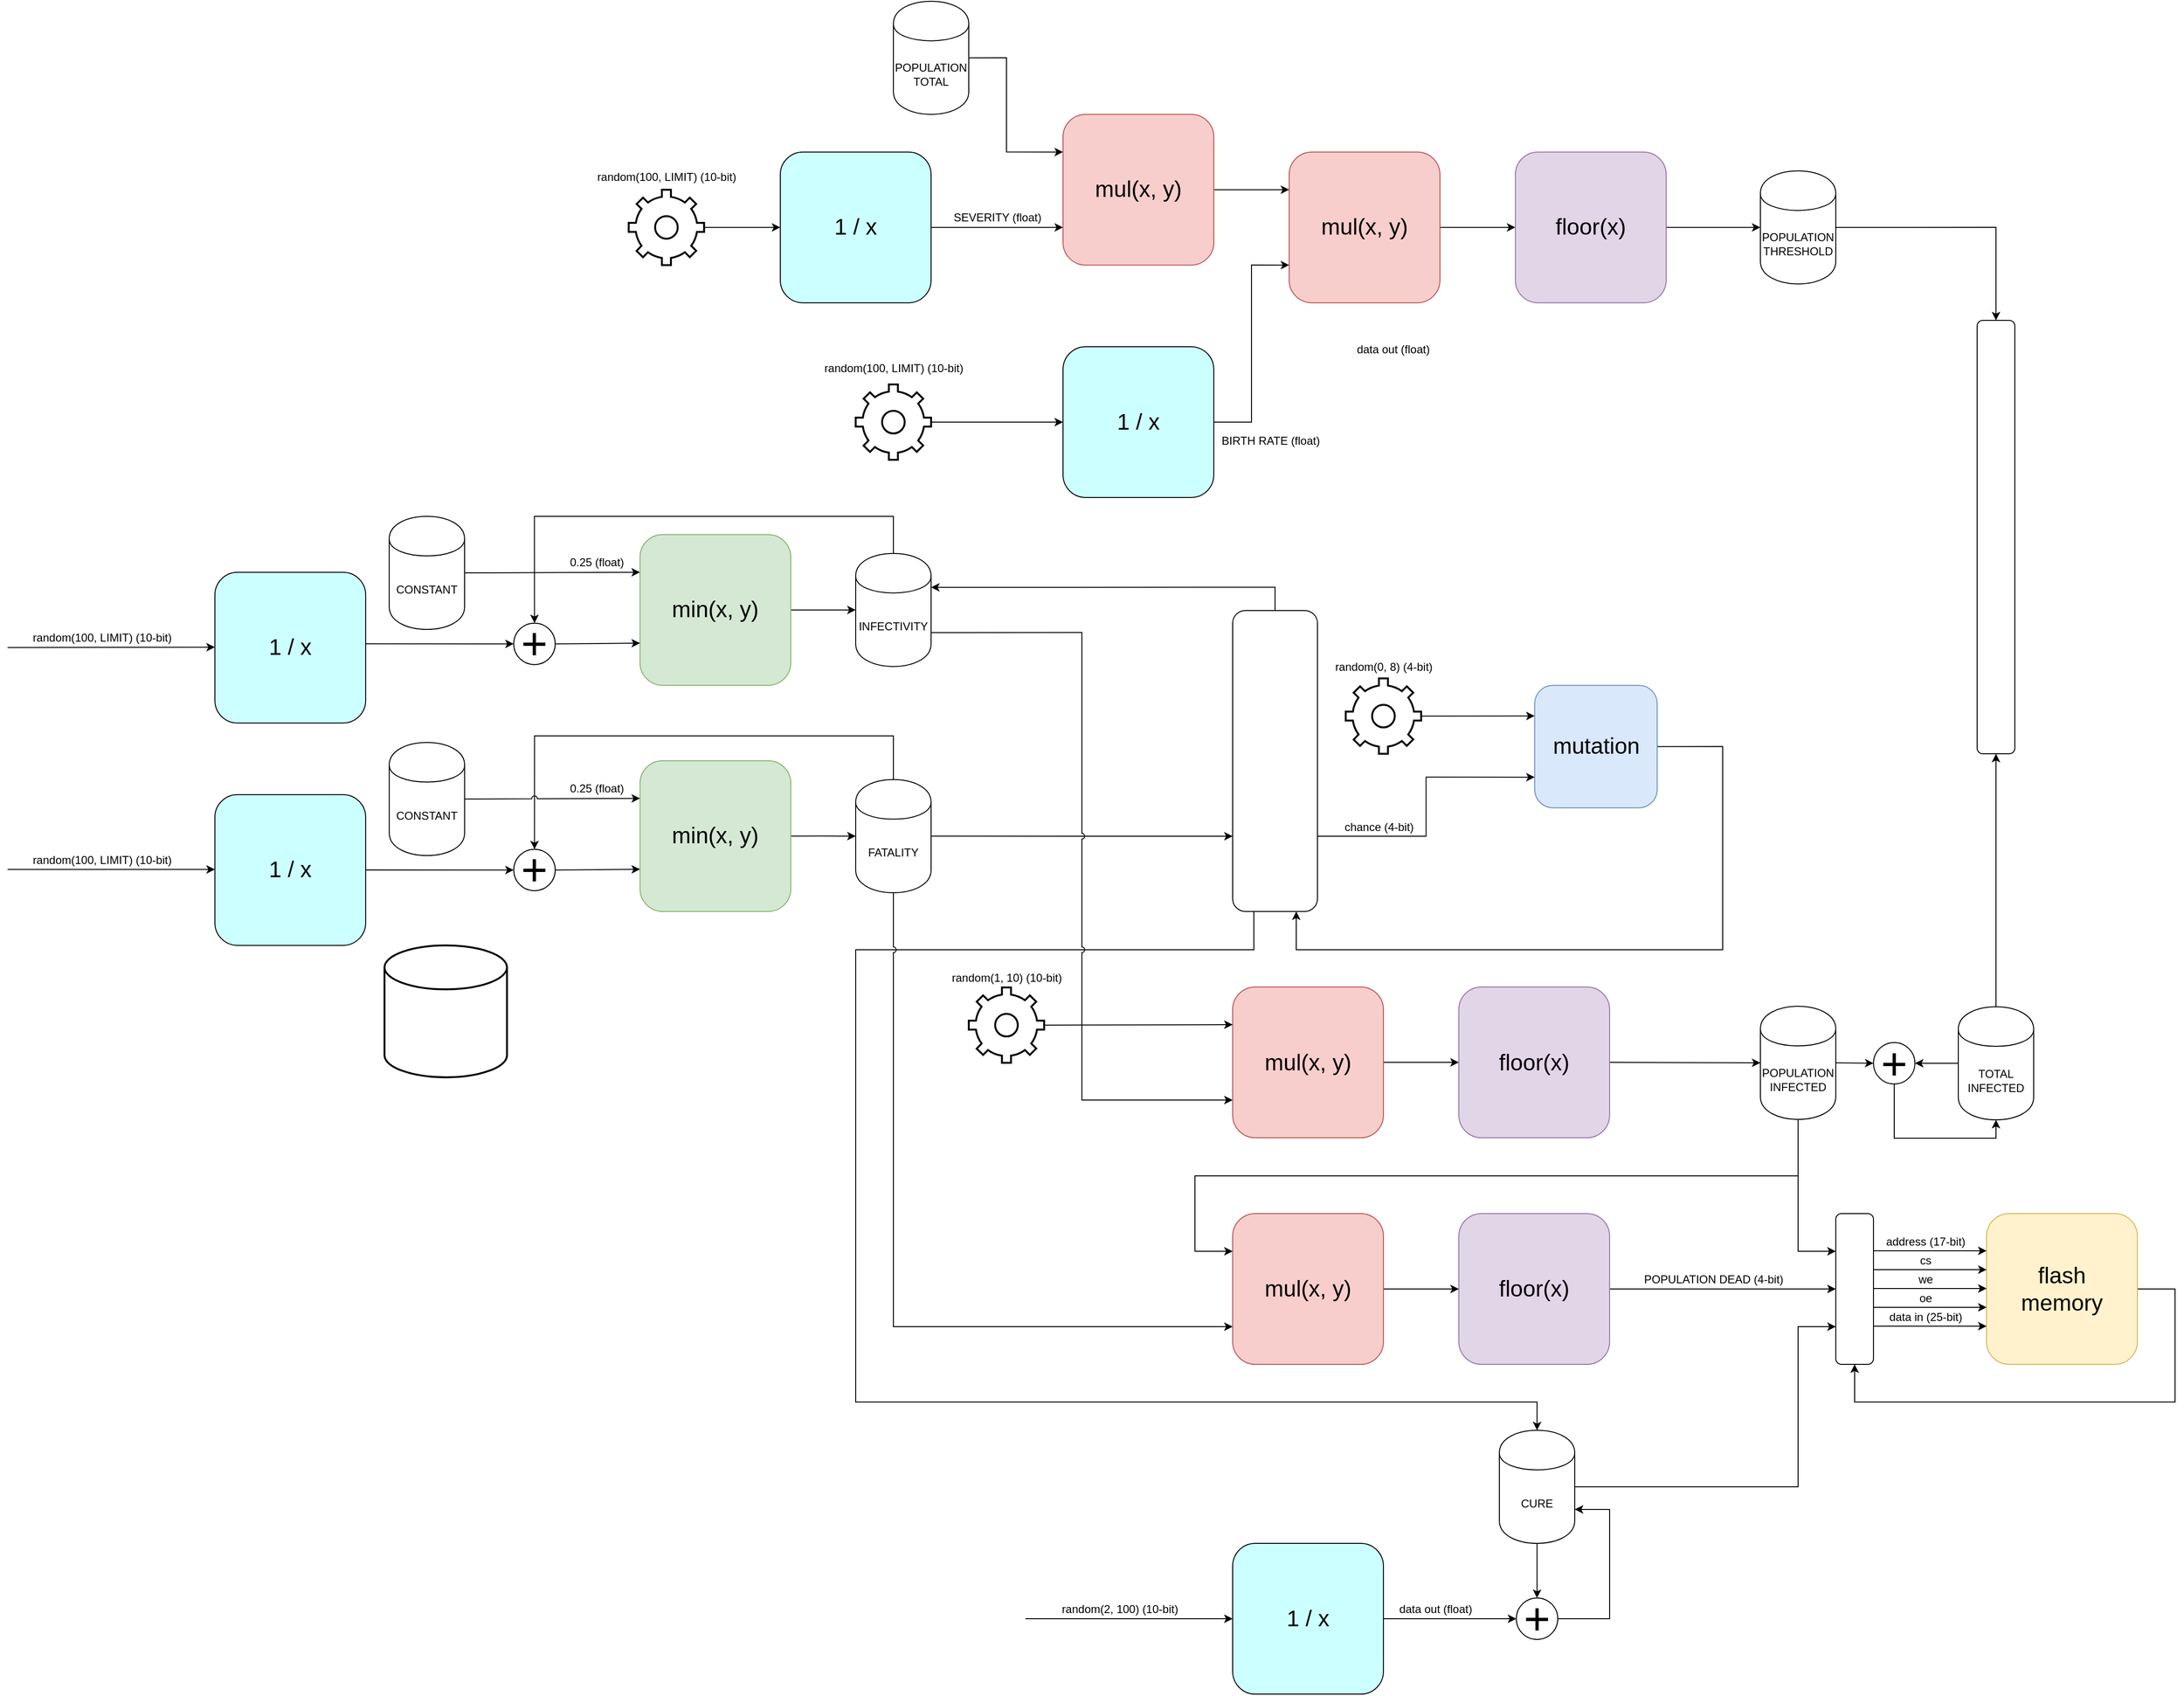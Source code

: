 <mxfile version="12.6.5" type="device"><diagram name="Page-1" id="e56a1550-8fbb-45ad-956c-1786394a9013"><mxGraphModel dx="2370" dy="1575" grid="1" gridSize="10" guides="1" tooltips="1" connect="1" arrows="1" fold="1" page="1" pageScale="1" pageWidth="1100" pageHeight="850" background="#ffffff" math="0" shadow="0"><root><mxCell id="0"/><mxCell id="1" parent="0"/><mxCell id="XnqQiqlEkoQonZ91fanc-149" style="edgeStyle=orthogonalEdgeStyle;rounded=0;jumpStyle=arc;orthogonalLoop=1;jettySize=auto;html=1;exitX=1;exitY=0.5;exitDx=0;exitDy=0;entryX=0;entryY=0.75;entryDx=0;entryDy=0;" edge="1" parent="1" source="XnqQiqlEkoQonZ91fanc-106" target="XnqQiqlEkoQonZ91fanc-95"><mxGeometry relative="1" as="geometry"/></mxCell><mxCell id="XnqQiqlEkoQonZ91fanc-129" value="" style="rounded=1;whiteSpace=wrap;html=1;strokeColor=#000000;" vertex="1" parent="1"><mxGeometry x="2920" y="2000" width="40" height="160" as="geometry"/></mxCell><mxCell id="XnqQiqlEkoQonZ91fanc-95" value="" style="rounded=1;whiteSpace=wrap;html=1;strokeColor=#000000;" vertex="1" parent="1"><mxGeometry x="2280" y="1360" width="90" height="319.33" as="geometry"/></mxCell><mxCell id="Rb0bzob2_ngG_hteBXKm-30" style="edgeStyle=orthogonalEdgeStyle;rounded=0;orthogonalLoop=1;jettySize=auto;html=1;exitX=1;exitY=0.5;exitDx=0;exitDy=0;entryX=0;entryY=0.5;entryDx=0;entryDy=0;" parent="1" source="N9gOWPG3bcZSmTcx3eN3-1" edge="1" target="XnqQiqlEkoQonZ91fanc-129"><mxGeometry relative="1" as="geometry"><mxPoint x="2825" y="2080" as="targetPoint"/></mxGeometry></mxCell><mxCell id="N9gOWPG3bcZSmTcx3eN3-1" value="&lt;font style=&quot;font-size: 24px&quot;&gt;floor(x)&lt;/font&gt;" style="rounded=1;whiteSpace=wrap;html=1;fillColor=#e1d5e7;strokeColor=#9673a6;" parent="1" vertex="1"><mxGeometry x="2520" y="2000" width="160" height="160" as="geometry"/></mxCell><mxCell id="N9gOWPG3bcZSmTcx3eN3-3" value="&lt;font style=&quot;font-size: 24px&quot;&gt;1 / x&lt;/font&gt;" style="rounded=1;whiteSpace=wrap;html=1;fillColor=#CCFFFF;strokeColor=#000000;" parent="1" vertex="1"><mxGeometry x="1800" y="873.33" width="160" height="160" as="geometry"/></mxCell><mxCell id="XnqQiqlEkoQonZ91fanc-93" style="edgeStyle=orthogonalEdgeStyle;rounded=0;jumpStyle=none;orthogonalLoop=1;jettySize=auto;html=1;exitX=1;exitY=0.5;exitDx=0;exitDy=0;entryX=0;entryY=0.5;entryDx=0;entryDy=0;" edge="1" parent="1" source="N9gOWPG3bcZSmTcx3eN3-4" target="XnqQiqlEkoQonZ91fanc-92"><mxGeometry relative="1" as="geometry"/></mxCell><mxCell id="N9gOWPG3bcZSmTcx3eN3-4" value="&lt;font style=&quot;font-size: 24px&quot;&gt;min(x, y)&lt;/font&gt;" style="rounded=1;whiteSpace=wrap;html=1;fillColor=#d5e8d4;strokeColor=#82b366;" parent="1" vertex="1"><mxGeometry x="1651.14" y="1279.33" width="160" height="160" as="geometry"/></mxCell><mxCell id="Rb0bzob2_ngG_hteBXKm-36" style="edgeStyle=orthogonalEdgeStyle;rounded=0;orthogonalLoop=1;jettySize=auto;html=1;exitX=1;exitY=0.5;exitDx=0;exitDy=0;entryX=0;entryY=0.5;entryDx=0;entryDy=0;" parent="1" source="N9gOWPG3bcZSmTcx3eN3-5" edge="1" target="XnqQiqlEkoQonZ91fanc-35"><mxGeometry relative="1" as="geometry"><mxPoint x="2740" y="953.33" as="targetPoint"/></mxGeometry></mxCell><mxCell id="N9gOWPG3bcZSmTcx3eN3-5" value="&lt;font style=&quot;font-size: 24px&quot;&gt;mul(x, y)&lt;/font&gt;" style="rounded=1;whiteSpace=wrap;html=1;fillColor=#f8cecc;strokeColor=#b85450;" parent="1" vertex="1"><mxGeometry x="2340" y="873.33" width="160" height="160" as="geometry"/></mxCell><mxCell id="Rb0bzob2_ngG_hteBXKm-56" style="edgeStyle=orthogonalEdgeStyle;rounded=0;orthogonalLoop=1;jettySize=auto;html=1;exitX=0.5;exitY=0;exitDx=0;exitDy=0;entryX=1;entryY=0.3;entryDx=0;entryDy=0;" parent="1" source="XnqQiqlEkoQonZ91fanc-95" edge="1" target="XnqQiqlEkoQonZ91fanc-92"><mxGeometry relative="1" as="geometry"><mxPoint x="2515" y="1360" as="targetPoint"/></mxGeometry></mxCell><mxCell id="XnqQiqlEkoQonZ91fanc-90" style="edgeStyle=orthogonalEdgeStyle;rounded=0;jumpStyle=none;orthogonalLoop=1;jettySize=auto;html=1;exitX=0.25;exitY=1;exitDx=0;exitDy=0;entryX=0.5;entryY=0;entryDx=0;entryDy=0;" edge="1" parent="1" source="XnqQiqlEkoQonZ91fanc-95" target="XnqQiqlEkoQonZ91fanc-81"><mxGeometry relative="1" as="geometry"><Array as="points"><mxPoint x="2303" y="1720"/><mxPoint x="1880" y="1720"/><mxPoint x="1880" y="2200"/><mxPoint x="2603" y="2200"/></Array></mxGeometry></mxCell><mxCell id="XnqQiqlEkoQonZ91fanc-148" style="edgeStyle=orthogonalEdgeStyle;rounded=0;jumpStyle=arc;orthogonalLoop=1;jettySize=auto;html=1;exitX=1;exitY=0.5;exitDx=0;exitDy=0;entryX=0.75;entryY=1;entryDx=0;entryDy=0;" edge="1" parent="1" source="N9gOWPG3bcZSmTcx3eN3-6" target="XnqQiqlEkoQonZ91fanc-95"><mxGeometry relative="1" as="geometry"><Array as="points"><mxPoint x="2800" y="1504"/><mxPoint x="2800" y="1720"/><mxPoint x="2348" y="1720"/></Array></mxGeometry></mxCell><mxCell id="N9gOWPG3bcZSmTcx3eN3-6" value="&lt;font style=&quot;font-size: 24px&quot;&gt;mutation&lt;/font&gt;" style="rounded=1;whiteSpace=wrap;html=1;fillColor=#dae8fc;strokeColor=#6c8ebf;" parent="1" vertex="1"><mxGeometry x="2600.5" y="1439.33" width="130" height="130" as="geometry"/></mxCell><mxCell id="Rb0bzob2_ngG_hteBXKm-71" style="edgeStyle=orthogonalEdgeStyle;rounded=0;orthogonalLoop=1;jettySize=auto;html=1;exitX=1;exitY=0.5;exitDx=0;exitDy=0;entryX=0.5;entryY=1;entryDx=0;entryDy=0;" parent="1" source="N9gOWPG3bcZSmTcx3eN3-7" edge="1" target="XnqQiqlEkoQonZ91fanc-129"><mxGeometry relative="1" as="geometry"><mxPoint x="3360" y="2080" as="targetPoint"/><Array as="points"><mxPoint x="3280" y="2080"/><mxPoint x="3280" y="2200"/><mxPoint x="2940" y="2200"/></Array></mxGeometry></mxCell><mxCell id="N9gOWPG3bcZSmTcx3eN3-7" value="&lt;font&gt;&lt;font style=&quot;font-size: 24px&quot;&gt;flash&lt;br&gt;memory&lt;/font&gt;&lt;br&gt;&lt;/font&gt;" style="rounded=1;whiteSpace=wrap;html=1;fillColor=#fff2cc;strokeColor=#d6b656;" parent="1" vertex="1"><mxGeometry x="3080" y="2000" width="160" height="160" as="geometry"/></mxCell><mxCell id="Rb0bzob2_ngG_hteBXKm-31" value="POPULATION DEAD (4-bit)" style="text;html=1;align=center;verticalAlign=middle;resizable=0;points=[];autosize=1;" parent="1" vertex="1"><mxGeometry x="2710" y="2059.5" width="160" height="20" as="geometry"/></mxCell><mxCell id="Rb0bzob2_ngG_hteBXKm-53" value="random(0, 8) (4-bit)" style="text;html=1;align=center;verticalAlign=middle;resizable=0;points=[];autosize=1;" parent="1" vertex="1"><mxGeometry x="2380" y="1410" width="120" height="20" as="geometry"/></mxCell><mxCell id="Rb0bzob2_ngG_hteBXKm-55" value="chance (4-bit)" style="text;html=1;align=center;verticalAlign=middle;resizable=0;points=[];autosize=1;" parent="1" vertex="1"><mxGeometry x="2390" y="1580" width="90" height="20" as="geometry"/></mxCell><mxCell id="Rb0bzob2_ngG_hteBXKm-58" value="" style="endArrow=classic;html=1;entryX=0;entryY=0.5;entryDx=0;entryDy=0;" parent="1" edge="1"><mxGeometry width="50" height="50" relative="1" as="geometry"><mxPoint x="2960" y="2039.5" as="sourcePoint"/><mxPoint x="3080" y="2039.5" as="targetPoint"/></mxGeometry></mxCell><mxCell id="Rb0bzob2_ngG_hteBXKm-59" value="address (17-bit)" style="text;html=1;align=center;verticalAlign=middle;resizable=0;points=[];autosize=1;" parent="1" vertex="1"><mxGeometry x="2965" y="2019.5" width="100" height="20" as="geometry"/></mxCell><mxCell id="Rb0bzob2_ngG_hteBXKm-60" value="" style="endArrow=classic;html=1;entryX=0;entryY=0.5;entryDx=0;entryDy=0;" parent="1" edge="1"><mxGeometry width="50" height="50" relative="1" as="geometry"><mxPoint x="2960" y="2059.5" as="sourcePoint"/><mxPoint x="3080" y="2059.5" as="targetPoint"/></mxGeometry></mxCell><mxCell id="Rb0bzob2_ngG_hteBXKm-61" value="cs" style="text;html=1;align=center;verticalAlign=middle;resizable=0;points=[];autosize=1;" parent="1" vertex="1"><mxGeometry x="3000" y="2039.5" width="30" height="20" as="geometry"/></mxCell><mxCell id="Rb0bzob2_ngG_hteBXKm-62" value="" style="endArrow=classic;html=1;entryX=0;entryY=0.5;entryDx=0;entryDy=0;" parent="1" edge="1"><mxGeometry width="50" height="50" relative="1" as="geometry"><mxPoint x="2960" y="2079.5" as="sourcePoint"/><mxPoint x="3080" y="2079.5" as="targetPoint"/></mxGeometry></mxCell><mxCell id="Rb0bzob2_ngG_hteBXKm-63" value="we" style="text;html=1;align=center;verticalAlign=middle;resizable=0;points=[];autosize=1;" parent="1" vertex="1"><mxGeometry x="3000" y="2059.5" width="30" height="20" as="geometry"/></mxCell><mxCell id="Rb0bzob2_ngG_hteBXKm-64" value="" style="endArrow=classic;html=1;entryX=0;entryY=0.5;entryDx=0;entryDy=0;" parent="1" edge="1"><mxGeometry width="50" height="50" relative="1" as="geometry"><mxPoint x="2960" y="2099.5" as="sourcePoint"/><mxPoint x="3080" y="2099.5" as="targetPoint"/></mxGeometry></mxCell><mxCell id="Rb0bzob2_ngG_hteBXKm-65" value="oe" style="text;html=1;align=center;verticalAlign=middle;resizable=0;points=[];autosize=1;" parent="1" vertex="1"><mxGeometry x="3000" y="2079.5" width="30" height="20" as="geometry"/></mxCell><mxCell id="Rb0bzob2_ngG_hteBXKm-66" value="" style="endArrow=classic;html=1;entryX=0;entryY=0.5;entryDx=0;entryDy=0;" parent="1" edge="1"><mxGeometry width="50" height="50" relative="1" as="geometry"><mxPoint x="2960" y="2119.5" as="sourcePoint"/><mxPoint x="3080" y="2119.5" as="targetPoint"/></mxGeometry></mxCell><mxCell id="Rb0bzob2_ngG_hteBXKm-67" value="data in (25-bit)" style="text;html=1;align=center;verticalAlign=middle;resizable=0;points=[];autosize=1;" parent="1" vertex="1"><mxGeometry x="2970" y="2099.5" width="90" height="20" as="geometry"/></mxCell><mxCell id="VFfc0bLq0n9c3t2Q1W8Z-209" style="edgeStyle=orthogonalEdgeStyle;rounded=0;orthogonalLoop=1;jettySize=auto;html=1;exitX=1;exitY=0.5;exitDx=0;exitDy=0;entryX=0;entryY=0.75;entryDx=0;entryDy=0;" parent="1" source="VFfc0bLq0n9c3t2Q1W8Z-210" edge="1" target="N9gOWPG3bcZSmTcx3eN3-5"><mxGeometry relative="1" as="geometry"><mxPoint x="2000.0" y="1160" as="targetPoint"/><Array as="points"><mxPoint x="2300" y="1160.33"/><mxPoint x="2300" y="993.33"/></Array></mxGeometry></mxCell><mxCell id="VFfc0bLq0n9c3t2Q1W8Z-210" value="&lt;font style=&quot;font-size: 24px&quot;&gt;1 / x&lt;/font&gt;" style="rounded=1;whiteSpace=wrap;html=1;fillColor=#CCFFFF;strokeColor=#000000;" parent="1" vertex="1"><mxGeometry x="2100" y="1080" width="160" height="160" as="geometry"/></mxCell><mxCell id="XnqQiqlEkoQonZ91fanc-61" style="edgeStyle=orthogonalEdgeStyle;rounded=0;jumpStyle=arc;orthogonalLoop=1;jettySize=auto;html=1;exitX=1;exitY=0.5;exitDx=0;exitDy=0;entryX=0;entryY=0.5;entryDx=0;entryDy=0;" edge="1" parent="1" source="VFfc0bLq0n9c3t2Q1W8Z-215" target="XnqQiqlEkoQonZ91fanc-60"><mxGeometry relative="1" as="geometry"><Array as="points"><mxPoint x="1260" y="1395"/></Array></mxGeometry></mxCell><mxCell id="VFfc0bLq0n9c3t2Q1W8Z-215" value="&lt;font style=&quot;font-size: 24px&quot;&gt;1 / x&lt;/font&gt;" style="rounded=1;whiteSpace=wrap;html=1;fillColor=#CCFFFF;strokeColor=#000000;" parent="1" vertex="1"><mxGeometry x="1200.03" y="1319.43" width="160" height="160" as="geometry"/></mxCell><mxCell id="VFfc0bLq0n9c3t2Q1W8Z-224" style="edgeStyle=orthogonalEdgeStyle;rounded=0;orthogonalLoop=1;jettySize=auto;html=1;exitX=1;exitY=0.5;exitDx=0;exitDy=0;entryX=0;entryY=0.5;entryDx=0;entryDy=0;" parent="1" source="VFfc0bLq0n9c3t2Q1W8Z-225" edge="1" target="XnqQiqlEkoQonZ91fanc-82"><mxGeometry relative="1" as="geometry"><mxPoint x="2560.0" y="2430" as="targetPoint"/></mxGeometry></mxCell><mxCell id="VFfc0bLq0n9c3t2Q1W8Z-225" value="&lt;font style=&quot;font-size: 24px&quot;&gt;1 / x&lt;/font&gt;" style="rounded=1;whiteSpace=wrap;html=1;fillColor=#CCFFFF;strokeColor=#000000;" parent="1" vertex="1"><mxGeometry x="2280" y="2350" width="160" height="160" as="geometry"/></mxCell><mxCell id="VFfc0bLq0n9c3t2Q1W8Z-228" value="data out (float)" style="text;html=1;align=center;verticalAlign=middle;resizable=0;points=[];autosize=1;" parent="1" vertex="1"><mxGeometry x="2450" y="2410" width="90" height="20" as="geometry"/></mxCell><mxCell id="XnqQiqlEkoQonZ91fanc-2" value="SEVERITY (float)" style="text;html=1;align=center;verticalAlign=middle;resizable=0;points=[];autosize=1;" vertex="1" parent="1"><mxGeometry x="1975" y="933.33" width="110" height="20" as="geometry"/></mxCell><mxCell id="XnqQiqlEkoQonZ91fanc-5" value="BIRTH RATE (float)" style="text;html=1;align=center;verticalAlign=middle;resizable=0;points=[];autosize=1;" vertex="1" parent="1"><mxGeometry x="2260" y="1170" width="120" height="20" as="geometry"/></mxCell><mxCell id="XnqQiqlEkoQonZ91fanc-12" style="edgeStyle=orthogonalEdgeStyle;rounded=0;orthogonalLoop=1;jettySize=auto;html=1;entryX=0;entryY=0.5;entryDx=0;entryDy=0;" edge="1" parent="1" target="VFfc0bLq0n9c3t2Q1W8Z-210"><mxGeometry relative="1" as="geometry"><mxPoint x="2035" y="1160" as="targetPoint"/><mxPoint x="1960" y="1160" as="sourcePoint"/><Array as="points"><mxPoint x="2035" y="1160"/></Array></mxGeometry></mxCell><mxCell id="XnqQiqlEkoQonZ91fanc-19" value="random(100, LIMIT) (10-bit)" style="text;html=1;align=center;verticalAlign=middle;resizable=0;points=[];autosize=1;" vertex="1" parent="1"><mxGeometry x="1840" y="1093.33" width="160" height="20" as="geometry"/></mxCell><mxCell id="XnqQiqlEkoQonZ91fanc-20" style="edgeStyle=orthogonalEdgeStyle;rounded=0;orthogonalLoop=1;jettySize=auto;html=1;" edge="1" parent="1"><mxGeometry relative="1" as="geometry"><mxPoint x="1200" y="1398.86" as="targetPoint"/><mxPoint x="980" y="1399.19" as="sourcePoint"/><Array as="points"><mxPoint x="1200" y="1399.19"/></Array></mxGeometry></mxCell><mxCell id="XnqQiqlEkoQonZ91fanc-21" value="random(100, LIMIT) (10-bit)" style="text;html=1;align=center;verticalAlign=middle;resizable=0;points=[];autosize=1;" vertex="1" parent="1"><mxGeometry x="1000" y="1378.86" width="160" height="20" as="geometry"/></mxCell><mxCell id="XnqQiqlEkoQonZ91fanc-32" style="edgeStyle=orthogonalEdgeStyle;rounded=0;orthogonalLoop=1;jettySize=auto;html=1;exitX=1;exitY=0.5;exitDx=0;exitDy=0;entryX=0;entryY=0.25;entryDx=0;entryDy=0;" edge="1" parent="1" source="XnqQiqlEkoQonZ91fanc-24" target="XnqQiqlEkoQonZ91fanc-26"><mxGeometry relative="1" as="geometry"><Array as="points"><mxPoint x="2040" y="773"/><mxPoint x="2040" y="873"/></Array></mxGeometry></mxCell><mxCell id="XnqQiqlEkoQonZ91fanc-24" value="&lt;span style=&quot;white-space: nowrap&quot;&gt;POPULATION&lt;br&gt;TOTAL&lt;/span&gt;" style="shape=cylinder;whiteSpace=wrap;html=1;boundedLbl=1;backgroundOutline=1;" vertex="1" parent="1"><mxGeometry x="1920" y="713.33" width="80" height="120" as="geometry"/></mxCell><mxCell id="XnqQiqlEkoQonZ91fanc-33" style="edgeStyle=orthogonalEdgeStyle;rounded=0;orthogonalLoop=1;jettySize=auto;html=1;exitX=1;exitY=0.5;exitDx=0;exitDy=0;entryX=0;entryY=0.25;entryDx=0;entryDy=0;" edge="1" parent="1" source="XnqQiqlEkoQonZ91fanc-26" target="N9gOWPG3bcZSmTcx3eN3-5"><mxGeometry relative="1" as="geometry"/></mxCell><mxCell id="XnqQiqlEkoQonZ91fanc-26" value="&lt;font style=&quot;font-size: 24px&quot;&gt;mul(x, y)&lt;/font&gt;" style="rounded=1;whiteSpace=wrap;html=1;fillColor=#f8cecc;strokeColor=#b85450;" vertex="1" parent="1"><mxGeometry x="2100" y="833.33" width="160" height="160" as="geometry"/></mxCell><mxCell id="XnqQiqlEkoQonZ91fanc-29" value="" style="endArrow=classic;html=1;entryX=0;entryY=0.75;entryDx=0;entryDy=0;exitX=1;exitY=0.5;exitDx=0;exitDy=0;" edge="1" parent="1" source="N9gOWPG3bcZSmTcx3eN3-3" target="XnqQiqlEkoQonZ91fanc-26"><mxGeometry width="50" height="50" relative="1" as="geometry"><mxPoint x="2015" y="953.33" as="sourcePoint"/><mxPoint x="2135" y="953.33" as="targetPoint"/></mxGeometry></mxCell><mxCell id="XnqQiqlEkoQonZ91fanc-31" value="data out (float)" style="text;html=1;align=center;verticalAlign=middle;resizable=0;points=[];autosize=1;" vertex="1" parent="1"><mxGeometry x="2405" y="1073.33" width="90" height="20" as="geometry"/></mxCell><mxCell id="XnqQiqlEkoQonZ91fanc-34" style="edgeStyle=orthogonalEdgeStyle;rounded=0;orthogonalLoop=1;jettySize=auto;html=1;exitX=1;exitY=0.5;exitDx=0;exitDy=0;entryX=0;entryY=0.5;entryDx=0;entryDy=0;" edge="1" parent="1" source="XnqQiqlEkoQonZ91fanc-35" target="XnqQiqlEkoQonZ91fanc-158"><mxGeometry relative="1" as="geometry"><mxPoint x="3150" y="953.33" as="targetPoint"/></mxGeometry></mxCell><mxCell id="XnqQiqlEkoQonZ91fanc-35" value="&lt;font style=&quot;font-size: 24px&quot;&gt;floor(x)&lt;/font&gt;" style="rounded=1;whiteSpace=wrap;html=1;fillColor=#e1d5e7;strokeColor=#9673a6;" vertex="1" parent="1"><mxGeometry x="2580" y="873.33" width="160" height="160" as="geometry"/></mxCell><mxCell id="XnqQiqlEkoQonZ91fanc-49" value="0.25 (float)" style="text;html=1;align=center;verticalAlign=middle;resizable=0;points=[];autosize=1;" vertex="1" parent="1"><mxGeometry x="1570" y="1299.43" width="70" height="20" as="geometry"/></mxCell><mxCell id="XnqQiqlEkoQonZ91fanc-51" style="edgeStyle=orthogonalEdgeStyle;rounded=0;jumpStyle=arc;orthogonalLoop=1;jettySize=auto;html=1;exitX=1;exitY=0.5;exitDx=0;exitDy=0;entryX=0;entryY=0.25;entryDx=0;entryDy=0;" edge="1" parent="1" source="XnqQiqlEkoQonZ91fanc-50" target="N9gOWPG3bcZSmTcx3eN3-4"><mxGeometry relative="1" as="geometry"/></mxCell><mxCell id="XnqQiqlEkoQonZ91fanc-50" value="CONSTANT" style="shape=cylinder;whiteSpace=wrap;html=1;boundedLbl=1;backgroundOutline=1;" vertex="1" parent="1"><mxGeometry x="1385" y="1260" width="80" height="120" as="geometry"/></mxCell><mxCell id="XnqQiqlEkoQonZ91fanc-63" style="edgeStyle=orthogonalEdgeStyle;rounded=0;jumpStyle=arc;orthogonalLoop=1;jettySize=auto;html=1;exitX=1;exitY=0.5;exitDx=0;exitDy=0;entryX=0;entryY=0.72;entryDx=0;entryDy=0;entryPerimeter=0;" edge="1" parent="1" source="XnqQiqlEkoQonZ91fanc-60" target="N9gOWPG3bcZSmTcx3eN3-4"><mxGeometry relative="1" as="geometry"/></mxCell><mxCell id="XnqQiqlEkoQonZ91fanc-60" value="&lt;font style=&quot;font-size: 48px&quot;&gt;+&lt;/font&gt;" style="ellipse;whiteSpace=wrap;html=1;aspect=fixed;strokeColor=#000000;" vertex="1" parent="1"><mxGeometry x="1517.14" y="1373.33" width="44" height="44" as="geometry"/></mxCell><mxCell id="XnqQiqlEkoQonZ91fanc-64" style="edgeStyle=orthogonalEdgeStyle;rounded=0;orthogonalLoop=1;jettySize=auto;html=1;exitX=0.5;exitY=0;exitDx=0;exitDy=0;entryX=0.5;entryY=0;entryDx=0;entryDy=0;" edge="1" parent="1" source="XnqQiqlEkoQonZ91fanc-106" target="XnqQiqlEkoQonZ91fanc-76"><mxGeometry relative="1" as="geometry"><mxPoint x="1590.03" y="1622.21" as="targetPoint"/><Array as="points"><mxPoint x="1920" y="1493"/><mxPoint x="1539" y="1493"/></Array></mxGeometry></mxCell><mxCell id="XnqQiqlEkoQonZ91fanc-89" style="edgeStyle=orthogonalEdgeStyle;rounded=0;jumpStyle=none;orthogonalLoop=1;jettySize=auto;html=1;exitX=1;exitY=0.5;exitDx=0;exitDy=0;entryX=0;entryY=0.5;entryDx=0;entryDy=0;" edge="1" parent="1" source="XnqQiqlEkoQonZ91fanc-65" target="XnqQiqlEkoQonZ91fanc-106"><mxGeometry relative="1" as="geometry"/></mxCell><mxCell id="XnqQiqlEkoQonZ91fanc-65" value="&lt;font style=&quot;font-size: 24px&quot;&gt;min(x, y)&lt;/font&gt;" style="rounded=1;whiteSpace=wrap;html=1;fillColor=#d5e8d4;strokeColor=#82b366;" vertex="1" parent="1"><mxGeometry x="1651.17" y="1519.33" width="160" height="160" as="geometry"/></mxCell><mxCell id="XnqQiqlEkoQonZ91fanc-67" style="edgeStyle=orthogonalEdgeStyle;rounded=0;jumpStyle=arc;orthogonalLoop=1;jettySize=auto;html=1;exitX=1;exitY=0.5;exitDx=0;exitDy=0;entryX=0;entryY=0.5;entryDx=0;entryDy=0;" edge="1" parent="1" source="XnqQiqlEkoQonZ91fanc-68" target="XnqQiqlEkoQonZ91fanc-76"><mxGeometry relative="1" as="geometry"><Array as="points"><mxPoint x="1260" y="1635"/></Array></mxGeometry></mxCell><mxCell id="XnqQiqlEkoQonZ91fanc-68" value="&lt;font style=&quot;font-size: 24px&quot;&gt;1 / x&lt;/font&gt;" style="rounded=1;whiteSpace=wrap;html=1;fillColor=#CCFFFF;strokeColor=#000000;" vertex="1" parent="1"><mxGeometry x="1200.03" y="1555.33" width="160" height="160" as="geometry"/></mxCell><mxCell id="XnqQiqlEkoQonZ91fanc-70" style="edgeStyle=orthogonalEdgeStyle;rounded=0;orthogonalLoop=1;jettySize=auto;html=1;" edge="1" parent="1"><mxGeometry relative="1" as="geometry"><mxPoint x="1200.0" y="1634.76" as="targetPoint"/><mxPoint x="980.0" y="1634.76" as="sourcePoint"/><Array as="points"><mxPoint x="1200" y="1635.09"/></Array></mxGeometry></mxCell><mxCell id="XnqQiqlEkoQonZ91fanc-71" value="random(100, LIMIT) (10-bit)" style="text;html=1;align=center;verticalAlign=middle;resizable=0;points=[];autosize=1;" vertex="1" parent="1"><mxGeometry x="1000" y="1614.76" width="160" height="20" as="geometry"/></mxCell><mxCell id="XnqQiqlEkoQonZ91fanc-72" value="0.25 (float)" style="text;html=1;align=center;verticalAlign=middle;resizable=0;points=[];autosize=1;" vertex="1" parent="1"><mxGeometry x="1570.03" y="1539.43" width="70" height="20" as="geometry"/></mxCell><mxCell id="XnqQiqlEkoQonZ91fanc-73" style="edgeStyle=orthogonalEdgeStyle;rounded=0;jumpStyle=arc;orthogonalLoop=1;jettySize=auto;html=1;exitX=1;exitY=0.5;exitDx=0;exitDy=0;entryX=0;entryY=0.25;entryDx=0;entryDy=0;" edge="1" parent="1" source="XnqQiqlEkoQonZ91fanc-74" target="XnqQiqlEkoQonZ91fanc-65"><mxGeometry relative="1" as="geometry"/></mxCell><mxCell id="XnqQiqlEkoQonZ91fanc-74" value="CONSTANT" style="shape=cylinder;whiteSpace=wrap;html=1;boundedLbl=1;backgroundOutline=1;" vertex="1" parent="1"><mxGeometry x="1385.03" y="1500" width="80" height="120" as="geometry"/></mxCell><mxCell id="XnqQiqlEkoQonZ91fanc-75" style="edgeStyle=orthogonalEdgeStyle;rounded=0;jumpStyle=arc;orthogonalLoop=1;jettySize=auto;html=1;exitX=1;exitY=0.5;exitDx=0;exitDy=0;entryX=0;entryY=0.72;entryDx=0;entryDy=0;entryPerimeter=0;" edge="1" parent="1" source="XnqQiqlEkoQonZ91fanc-76" target="XnqQiqlEkoQonZ91fanc-65"><mxGeometry relative="1" as="geometry"/></mxCell><mxCell id="XnqQiqlEkoQonZ91fanc-76" value="&lt;font style=&quot;font-size: 48px&quot;&gt;+&lt;/font&gt;" style="ellipse;whiteSpace=wrap;html=1;aspect=fixed;strokeColor=#000000;" vertex="1" parent="1"><mxGeometry x="1517.17" y="1613.33" width="44" height="44" as="geometry"/></mxCell><mxCell id="XnqQiqlEkoQonZ91fanc-79" style="edgeStyle=orthogonalEdgeStyle;rounded=0;orthogonalLoop=1;jettySize=auto;html=1;" edge="1" parent="1"><mxGeometry relative="1" as="geometry"><mxPoint x="2280" y="2430" as="targetPoint"/><mxPoint x="2060" y="2430" as="sourcePoint"/><Array as="points"><mxPoint x="2280" y="2430.33"/></Array></mxGeometry></mxCell><mxCell id="XnqQiqlEkoQonZ91fanc-80" value="random(2, 100) (10-bit)" style="text;html=1;align=center;verticalAlign=middle;resizable=0;points=[];autosize=1;" vertex="1" parent="1"><mxGeometry x="2090" y="2410" width="140" height="20" as="geometry"/></mxCell><mxCell id="XnqQiqlEkoQonZ91fanc-86" style="edgeStyle=orthogonalEdgeStyle;rounded=0;jumpStyle=arc;orthogonalLoop=1;jettySize=auto;html=1;exitX=0.5;exitY=1;exitDx=0;exitDy=0;entryX=0.5;entryY=0;entryDx=0;entryDy=0;" edge="1" parent="1" source="XnqQiqlEkoQonZ91fanc-81" target="XnqQiqlEkoQonZ91fanc-82"><mxGeometry relative="1" as="geometry"/></mxCell><mxCell id="XnqQiqlEkoQonZ91fanc-144" style="edgeStyle=orthogonalEdgeStyle;rounded=0;jumpStyle=arc;orthogonalLoop=1;jettySize=auto;html=1;exitX=1;exitY=0.5;exitDx=0;exitDy=0;entryX=0;entryY=0.75;entryDx=0;entryDy=0;" edge="1" parent="1" source="XnqQiqlEkoQonZ91fanc-81" target="XnqQiqlEkoQonZ91fanc-129"><mxGeometry relative="1" as="geometry"><Array as="points"><mxPoint x="2880" y="2290"/><mxPoint x="2880" y="2120"/></Array></mxGeometry></mxCell><mxCell id="XnqQiqlEkoQonZ91fanc-81" value="CURE" style="shape=cylinder;whiteSpace=wrap;html=1;boundedLbl=1;backgroundOutline=1;" vertex="1" parent="1"><mxGeometry x="2563" y="2230" width="80" height="120" as="geometry"/></mxCell><mxCell id="XnqQiqlEkoQonZ91fanc-87" style="edgeStyle=orthogonalEdgeStyle;rounded=0;jumpStyle=arc;orthogonalLoop=1;jettySize=auto;html=1;exitX=1;exitY=0.5;exitDx=0;exitDy=0;entryX=1;entryY=0.7;entryDx=0;entryDy=0;" edge="1" parent="1" source="XnqQiqlEkoQonZ91fanc-82" target="XnqQiqlEkoQonZ91fanc-81"><mxGeometry relative="1" as="geometry"><Array as="points"><mxPoint x="2680" y="2430"/><mxPoint x="2680" y="2314"/></Array></mxGeometry></mxCell><mxCell id="XnqQiqlEkoQonZ91fanc-82" value="&lt;font style=&quot;font-size: 48px&quot;&gt;+&lt;/font&gt;" style="ellipse;whiteSpace=wrap;html=1;aspect=fixed;strokeColor=#000000;" vertex="1" parent="1"><mxGeometry x="2581" y="2408" width="44" height="44" as="geometry"/></mxCell><mxCell id="XnqQiqlEkoQonZ91fanc-94" style="edgeStyle=orthogonalEdgeStyle;rounded=0;jumpStyle=none;orthogonalLoop=1;jettySize=auto;html=1;exitX=0.5;exitY=0;exitDx=0;exitDy=0;entryX=0.5;entryY=0;entryDx=0;entryDy=0;" edge="1" parent="1" source="XnqQiqlEkoQonZ91fanc-92" target="XnqQiqlEkoQonZ91fanc-60"><mxGeometry relative="1" as="geometry"><Array as="points"><mxPoint x="1920" y="1260"/><mxPoint x="1539" y="1260"/></Array></mxGeometry></mxCell><mxCell id="XnqQiqlEkoQonZ91fanc-119" style="edgeStyle=orthogonalEdgeStyle;rounded=0;jumpStyle=arc;orthogonalLoop=1;jettySize=auto;html=1;exitX=1;exitY=0.7;exitDx=0;exitDy=0;entryX=0;entryY=0.75;entryDx=0;entryDy=0;" edge="1" parent="1" source="XnqQiqlEkoQonZ91fanc-92" target="XnqQiqlEkoQonZ91fanc-124"><mxGeometry relative="1" as="geometry"/></mxCell><mxCell id="XnqQiqlEkoQonZ91fanc-92" value="INFECTIVITY" style="shape=cylinder;whiteSpace=wrap;html=1;boundedLbl=1;backgroundOutline=1;" vertex="1" parent="1"><mxGeometry x="1880" y="1299.33" width="80" height="120" as="geometry"/></mxCell><mxCell id="XnqQiqlEkoQonZ91fanc-96" style="edgeStyle=orthogonalEdgeStyle;rounded=0;jumpStyle=none;orthogonalLoop=1;jettySize=auto;html=1;exitX=1;exitY=0.75;exitDx=0;exitDy=0;entryX=0;entryY=0.75;entryDx=0;entryDy=0;" edge="1" parent="1" source="XnqQiqlEkoQonZ91fanc-95" target="N9gOWPG3bcZSmTcx3eN3-6"><mxGeometry relative="1" as="geometry"/></mxCell><mxCell id="XnqQiqlEkoQonZ91fanc-118" style="edgeStyle=orthogonalEdgeStyle;rounded=0;jumpStyle=none;orthogonalLoop=1;jettySize=auto;html=1;exitX=1;exitY=0.5;exitDx=0;exitDy=0;entryX=0;entryY=0.5;entryDx=0;entryDy=0;" edge="1" parent="1" source="XnqQiqlEkoQonZ91fanc-99" target="N9gOWPG3bcZSmTcx3eN3-1"><mxGeometry relative="1" as="geometry"/></mxCell><mxCell id="XnqQiqlEkoQonZ91fanc-99" value="&lt;font style=&quot;font-size: 24px&quot;&gt;mul(x, y)&lt;/font&gt;" style="rounded=1;whiteSpace=wrap;html=1;fillColor=#f8cecc;strokeColor=#b85450;" vertex="1" parent="1"><mxGeometry x="2280" y="2000.0" width="160" height="160" as="geometry"/></mxCell><mxCell id="XnqQiqlEkoQonZ91fanc-128" style="edgeStyle=orthogonalEdgeStyle;rounded=0;jumpStyle=arc;orthogonalLoop=1;jettySize=auto;html=1;exitX=0.5;exitY=1;exitDx=0;exitDy=0;entryX=0;entryY=0.75;entryDx=0;entryDy=0;" edge="1" parent="1" source="XnqQiqlEkoQonZ91fanc-106" target="XnqQiqlEkoQonZ91fanc-99"><mxGeometry relative="1" as="geometry"/></mxCell><mxCell id="XnqQiqlEkoQonZ91fanc-106" value="FATALITY" style="shape=cylinder;whiteSpace=wrap;html=1;boundedLbl=1;backgroundOutline=1;" vertex="1" parent="1"><mxGeometry x="1880" y="1539.43" width="80" height="120" as="geometry"/></mxCell><mxCell id="XnqQiqlEkoQonZ91fanc-130" style="edgeStyle=orthogonalEdgeStyle;rounded=0;jumpStyle=arc;orthogonalLoop=1;jettySize=auto;html=1;exitX=1;exitY=0.5;exitDx=0;exitDy=0;entryX=0;entryY=0.5;entryDx=0;entryDy=0;" edge="1" parent="1" source="XnqQiqlEkoQonZ91fanc-121" target="XnqQiqlEkoQonZ91fanc-131"><mxGeometry relative="1" as="geometry"/></mxCell><mxCell id="XnqQiqlEkoQonZ91fanc-121" value="&lt;font style=&quot;font-size: 24px&quot;&gt;floor(x)&lt;/font&gt;" style="rounded=1;whiteSpace=wrap;html=1;fillColor=#e1d5e7;strokeColor=#9673a6;" vertex="1" parent="1"><mxGeometry x="2520" y="1759.5" width="160" height="160" as="geometry"/></mxCell><mxCell id="XnqQiqlEkoQonZ91fanc-123" style="edgeStyle=orthogonalEdgeStyle;rounded=0;jumpStyle=none;orthogonalLoop=1;jettySize=auto;html=1;exitX=1;exitY=0.5;exitDx=0;exitDy=0;entryX=0;entryY=0.5;entryDx=0;entryDy=0;" edge="1" parent="1" source="XnqQiqlEkoQonZ91fanc-124" target="XnqQiqlEkoQonZ91fanc-121"><mxGeometry relative="1" as="geometry"/></mxCell><mxCell id="XnqQiqlEkoQonZ91fanc-124" value="&lt;font style=&quot;font-size: 24px&quot;&gt;mul(x, y)&lt;/font&gt;" style="rounded=1;whiteSpace=wrap;html=1;fillColor=#f8cecc;strokeColor=#b85450;" vertex="1" parent="1"><mxGeometry x="2280" y="1759.5" width="160" height="160" as="geometry"/></mxCell><mxCell id="XnqQiqlEkoQonZ91fanc-125" value="" style="endArrow=classic;html=1;entryX=0;entryY=0.25;entryDx=0;entryDy=0;" edge="1" parent="1" target="XnqQiqlEkoQonZ91fanc-124"><mxGeometry width="50" height="50" relative="1" as="geometry"><mxPoint x="2080" y="1800" as="sourcePoint"/><mxPoint x="2290" y="1798.82" as="targetPoint"/></mxGeometry></mxCell><mxCell id="XnqQiqlEkoQonZ91fanc-126" value="random(1, 10) (10-bit)" style="text;html=1;align=center;verticalAlign=middle;resizable=0;points=[];autosize=1;" vertex="1" parent="1"><mxGeometry x="1975" y="1739.5" width="130" height="20" as="geometry"/></mxCell><mxCell id="XnqQiqlEkoQonZ91fanc-132" style="edgeStyle=orthogonalEdgeStyle;rounded=0;jumpStyle=arc;orthogonalLoop=1;jettySize=auto;html=1;exitX=0.5;exitY=1;exitDx=0;exitDy=0;entryX=0;entryY=0.25;entryDx=0;entryDy=0;" edge="1" parent="1" source="XnqQiqlEkoQonZ91fanc-131" target="XnqQiqlEkoQonZ91fanc-99"><mxGeometry relative="1" as="geometry"><Array as="points"><mxPoint x="2880" y="1960"/><mxPoint x="2240" y="1960"/><mxPoint x="2240" y="2040"/></Array></mxGeometry></mxCell><mxCell id="XnqQiqlEkoQonZ91fanc-133" style="edgeStyle=orthogonalEdgeStyle;rounded=0;jumpStyle=arc;orthogonalLoop=1;jettySize=auto;html=1;exitX=0.5;exitY=1;exitDx=0;exitDy=0;entryX=0;entryY=0.25;entryDx=0;entryDy=0;" edge="1" parent="1" source="XnqQiqlEkoQonZ91fanc-131" target="XnqQiqlEkoQonZ91fanc-129"><mxGeometry relative="1" as="geometry"/></mxCell><mxCell id="XnqQiqlEkoQonZ91fanc-139" style="edgeStyle=orthogonalEdgeStyle;rounded=0;jumpStyle=arc;orthogonalLoop=1;jettySize=auto;html=1;exitX=1;exitY=0.5;exitDx=0;exitDy=0;entryX=0;entryY=0.5;entryDx=0;entryDy=0;" edge="1" parent="1" source="XnqQiqlEkoQonZ91fanc-131" target="XnqQiqlEkoQonZ91fanc-138"><mxGeometry relative="1" as="geometry"/></mxCell><mxCell id="XnqQiqlEkoQonZ91fanc-131" value="POPULATION&lt;br&gt;INFECTED" style="shape=cylinder;whiteSpace=wrap;html=1;boundedLbl=1;backgroundOutline=1;" vertex="1" parent="1"><mxGeometry x="2840" y="1780" width="80" height="120" as="geometry"/></mxCell><mxCell id="XnqQiqlEkoQonZ91fanc-142" style="edgeStyle=orthogonalEdgeStyle;rounded=0;jumpStyle=arc;orthogonalLoop=1;jettySize=auto;html=1;exitX=0;exitY=0.5;exitDx=0;exitDy=0;entryX=1;entryY=0.5;entryDx=0;entryDy=0;" edge="1" parent="1" source="XnqQiqlEkoQonZ91fanc-135" target="XnqQiqlEkoQonZ91fanc-138"><mxGeometry relative="1" as="geometry"/></mxCell><mxCell id="XnqQiqlEkoQonZ91fanc-147" style="edgeStyle=orthogonalEdgeStyle;rounded=0;jumpStyle=arc;orthogonalLoop=1;jettySize=auto;html=1;exitX=0.5;exitY=0;exitDx=0;exitDy=0;entryX=0.5;entryY=1;entryDx=0;entryDy=0;" edge="1" parent="1" source="XnqQiqlEkoQonZ91fanc-135" target="XnqQiqlEkoQonZ91fanc-145"><mxGeometry relative="1" as="geometry"/></mxCell><mxCell id="XnqQiqlEkoQonZ91fanc-135" value="TOTAL&lt;br&gt;INFECTED" style="shape=cylinder;whiteSpace=wrap;html=1;boundedLbl=1;backgroundOutline=1;" vertex="1" parent="1"><mxGeometry x="3050" y="1780.5" width="80" height="120" as="geometry"/></mxCell><mxCell id="XnqQiqlEkoQonZ91fanc-151" value="" style="edgeStyle=orthogonalEdgeStyle;rounded=0;jumpStyle=arc;orthogonalLoop=1;jettySize=auto;html=1;entryX=0;entryY=0.25;entryDx=0;entryDy=0;" edge="1" parent="1" source="XnqQiqlEkoQonZ91fanc-136" target="N9gOWPG3bcZSmTcx3eN3-6"><mxGeometry relative="1" as="geometry"><mxPoint x="2390.5" y="1490" as="targetPoint"/></mxGeometry></mxCell><mxCell id="XnqQiqlEkoQonZ91fanc-136" value="" style="html=1;verticalLabelPosition=bottom;align=center;labelBackgroundColor=#ffffff;verticalAlign=top;strokeWidth=2;strokeColor=#000000;shadow=0;dashed=0;shape=mxgraph.ios7.icons.settings;" vertex="1" parent="1"><mxGeometry x="2400" y="1432" width="80" height="80" as="geometry"/></mxCell><mxCell id="XnqQiqlEkoQonZ91fanc-146" style="edgeStyle=orthogonalEdgeStyle;rounded=0;jumpStyle=arc;orthogonalLoop=1;jettySize=auto;html=1;exitX=0.5;exitY=1;exitDx=0;exitDy=0;entryX=0.5;entryY=1;entryDx=0;entryDy=0;" edge="1" parent="1" source="XnqQiqlEkoQonZ91fanc-138" target="XnqQiqlEkoQonZ91fanc-135"><mxGeometry relative="1" as="geometry"><Array as="points"><mxPoint x="2982" y="1920"/><mxPoint x="3090" y="1920"/></Array></mxGeometry></mxCell><mxCell id="XnqQiqlEkoQonZ91fanc-138" value="&lt;font style=&quot;font-size: 48px&quot;&gt;+&lt;/font&gt;" style="ellipse;whiteSpace=wrap;html=1;aspect=fixed;strokeColor=#000000;" vertex="1" parent="1"><mxGeometry x="2960" y="1818.5" width="44" height="44" as="geometry"/></mxCell><mxCell id="XnqQiqlEkoQonZ91fanc-145" value="" style="rounded=1;whiteSpace=wrap;html=1;strokeColor=#000000;" vertex="1" parent="1"><mxGeometry x="3070" y="1052" width="40" height="460" as="geometry"/></mxCell><mxCell id="XnqQiqlEkoQonZ91fanc-152" value="" style="html=1;verticalLabelPosition=bottom;align=center;labelBackgroundColor=#ffffff;verticalAlign=top;strokeWidth=2;strokeColor=#000000;shadow=0;dashed=0;shape=mxgraph.ios7.icons.settings;" vertex="1" parent="1"><mxGeometry x="2000" y="1760" width="80" height="80" as="geometry"/></mxCell><mxCell id="XnqQiqlEkoQonZ91fanc-153" value="" style="html=1;verticalLabelPosition=bottom;align=center;labelBackgroundColor=#ffffff;verticalAlign=top;strokeWidth=2;strokeColor=#000000;shadow=0;dashed=0;shape=mxgraph.ios7.icons.settings;" vertex="1" parent="1"><mxGeometry x="1880" y="1120" width="80" height="80" as="geometry"/></mxCell><mxCell id="XnqQiqlEkoQonZ91fanc-154" value="random(100, LIMIT) (10-bit)" style="text;html=1;align=center;verticalAlign=middle;resizable=0;points=[];autosize=1;" vertex="1" parent="1"><mxGeometry x="1599.14" y="890" width="160" height="20" as="geometry"/></mxCell><mxCell id="XnqQiqlEkoQonZ91fanc-157" value="" style="edgeStyle=orthogonalEdgeStyle;rounded=0;jumpStyle=arc;orthogonalLoop=1;jettySize=auto;html=1;entryX=0;entryY=0.5;entryDx=0;entryDy=0;" edge="1" parent="1" source="XnqQiqlEkoQonZ91fanc-155" target="N9gOWPG3bcZSmTcx3eN3-3"><mxGeometry relative="1" as="geometry"><mxPoint x="1757.14" y="953.33" as="targetPoint"/></mxGeometry></mxCell><mxCell id="XnqQiqlEkoQonZ91fanc-155" value="" style="html=1;verticalLabelPosition=bottom;align=center;labelBackgroundColor=#ffffff;verticalAlign=top;strokeWidth=2;strokeColor=#000000;shadow=0;dashed=0;shape=mxgraph.ios7.icons.settings;" vertex="1" parent="1"><mxGeometry x="1639.14" y="913.33" width="80" height="80" as="geometry"/></mxCell><mxCell id="XnqQiqlEkoQonZ91fanc-159" style="edgeStyle=orthogonalEdgeStyle;rounded=0;jumpStyle=arc;orthogonalLoop=1;jettySize=auto;html=1;exitX=1;exitY=0.5;exitDx=0;exitDy=0;entryX=0.5;entryY=0;entryDx=0;entryDy=0;" edge="1" parent="1" source="XnqQiqlEkoQonZ91fanc-158" target="XnqQiqlEkoQonZ91fanc-145"><mxGeometry relative="1" as="geometry"/></mxCell><mxCell id="XnqQiqlEkoQonZ91fanc-158" value="&lt;span style=&quot;white-space: nowrap&quot;&gt;POPULATION&lt;br&gt;THRESHOLD&lt;/span&gt;" style="shape=cylinder;whiteSpace=wrap;html=1;boundedLbl=1;backgroundOutline=1;" vertex="1" parent="1"><mxGeometry x="2840" y="893.33" width="80" height="120" as="geometry"/></mxCell><mxCell id="XnqQiqlEkoQonZ91fanc-161" value="" style="strokeWidth=2;html=1;shape=mxgraph.flowchart.database;whiteSpace=wrap;" vertex="1" parent="1"><mxGeometry x="1380" y="1715.33" width="130" height="140" as="geometry"/></mxCell></root></mxGraphModel></diagram></mxfile>